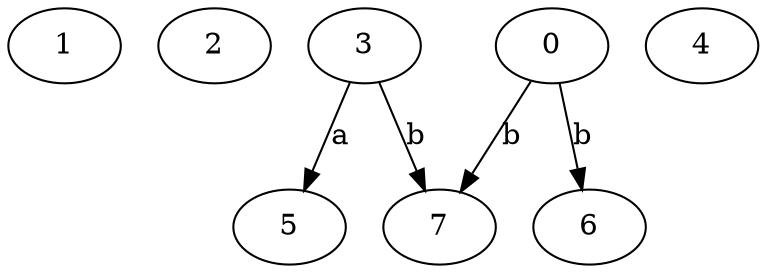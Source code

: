 strict digraph  {
1;
2;
3;
4;
5;
6;
7;
0;
3 -> 5  [label=a];
3 -> 7  [label=b];
0 -> 6  [label=b];
0 -> 7  [label=b];
}

